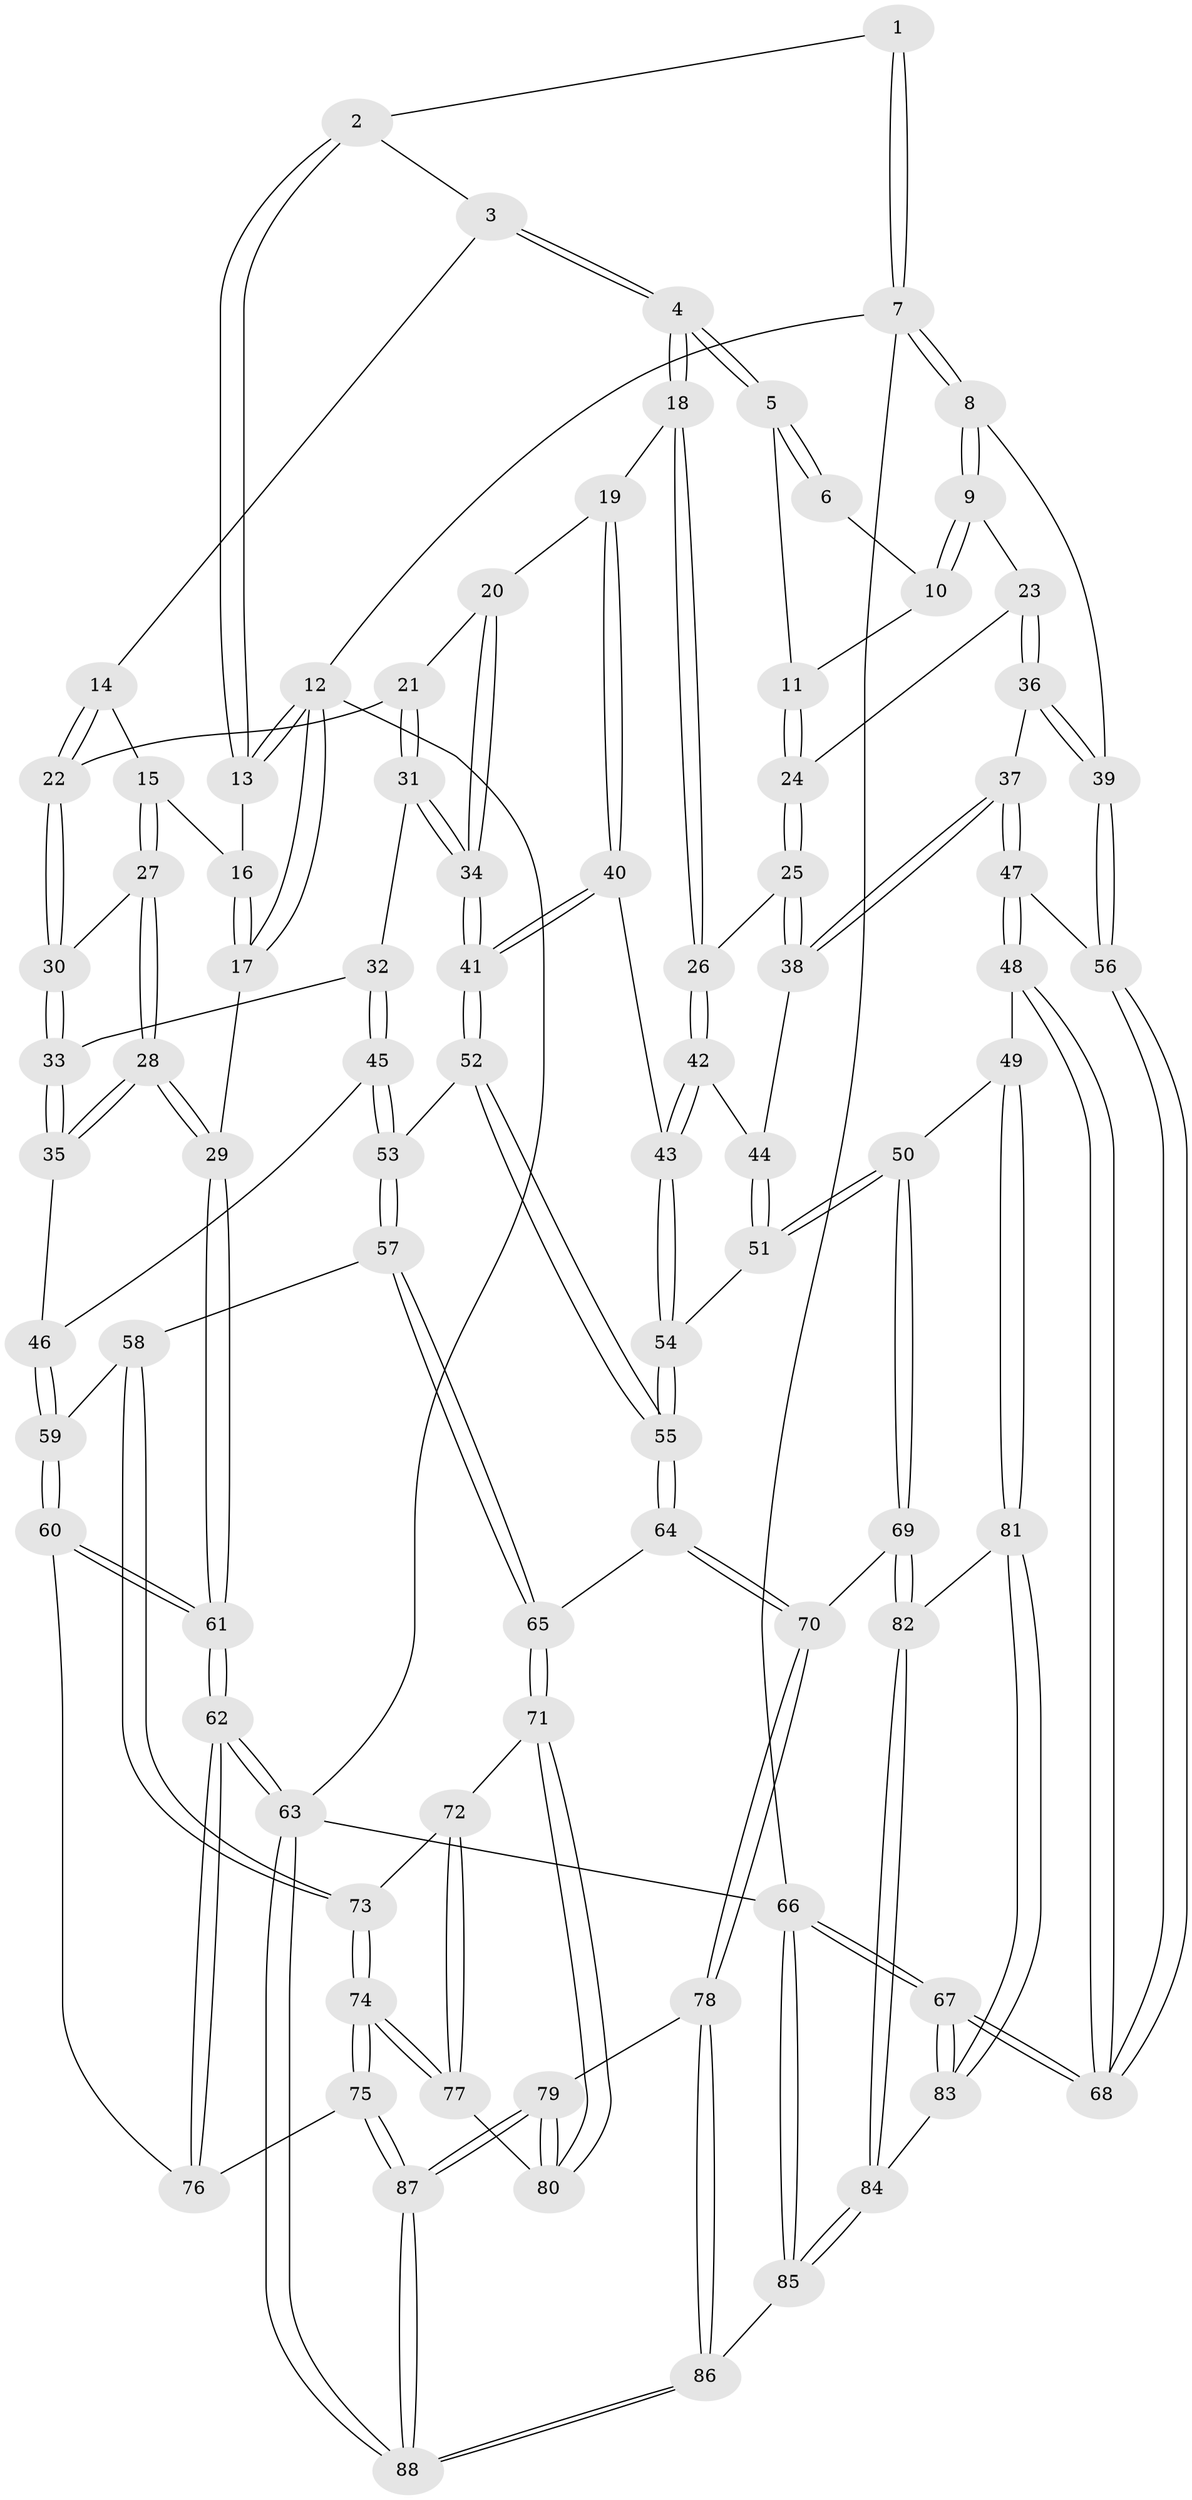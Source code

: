 // coarse degree distribution, {4: 0.6136363636363636, 3: 0.3409090909090909, 6: 0.022727272727272728, 5: 0.022727272727272728}
// Generated by graph-tools (version 1.1) at 2025/38/03/04/25 23:38:35]
// undirected, 88 vertices, 217 edges
graph export_dot {
  node [color=gray90,style=filled];
  1 [pos="+0.9089849111941216+0"];
  2 [pos="+0.3935988325972793+0"];
  3 [pos="+0.40584861394512894+0"];
  4 [pos="+0.645618843773475+0.15787059851152935"];
  5 [pos="+0.7188042582897316+0.12399706957636797"];
  6 [pos="+0.8672225290748955+0"];
  7 [pos="+1+0"];
  8 [pos="+1+0.2198180123654133"];
  9 [pos="+1+0.21817028306831812"];
  10 [pos="+0.9160550691451763+0.0781398890986576"];
  11 [pos="+0.822707084827582+0.16912872301718626"];
  12 [pos="+0+0"];
  13 [pos="+0+0"];
  14 [pos="+0.38681208283270524+0"];
  15 [pos="+0.20101181368427415+0.16631961873499693"];
  16 [pos="+0.15963496987162484+0.13793187540538698"];
  17 [pos="+0+0.13264927621976313"];
  18 [pos="+0.6398548230988236+0.24769997020068182"];
  19 [pos="+0.6297852011356692+0.2536975014190753"];
  20 [pos="+0.4896859457925297+0.27540406042427334"];
  21 [pos="+0.39635303544756695+0.2084364525704336"];
  22 [pos="+0.3878206889769648+0.19780368015478647"];
  23 [pos="+0.9742937017323514+0.2469022942766811"];
  24 [pos="+0.8775714348322264+0.24761793913234384"];
  25 [pos="+0.7889899112278211+0.3244734542534326"];
  26 [pos="+0.6911835796283763+0.30177747042469555"];
  27 [pos="+0.17785270855390042+0.24488600857186324"];
  28 [pos="+0+0.3792583311695428"];
  29 [pos="+0+0.3686055829954301"];
  30 [pos="+0.29501487237754964+0.28463027346271"];
  31 [pos="+0.4014902676251557+0.4115686896646502"];
  32 [pos="+0.3304362294867118+0.3757922634080397"];
  33 [pos="+0.30618474277828056+0.33390422028087985"];
  34 [pos="+0.4281592216130582+0.43470621450554797"];
  35 [pos="+0.05487389148553714+0.42362122295791327"];
  36 [pos="+0.9220885892824595+0.42070364743433997"];
  37 [pos="+0.8845161328844372+0.4447935491843831"];
  38 [pos="+0.8366881069479938+0.4186112169721323"];
  39 [pos="+1+0.4574618125804263"];
  40 [pos="+0.5281493631172388+0.42601615172704466"];
  41 [pos="+0.44296619548780036+0.46390526280246763"];
  42 [pos="+0.6684004946740658+0.45449601944149093"];
  43 [pos="+0.6653118460000962+0.45918943257700556"];
  44 [pos="+0.7910263189995802+0.44651623126961065"];
  45 [pos="+0.19930497078263387+0.4640083281402382"];
  46 [pos="+0.07413992773940621+0.4379037781865255"];
  47 [pos="+0.8890268012553225+0.48859086074328545"];
  48 [pos="+0.8706210205310241+0.6432954342183325"];
  49 [pos="+0.8116159447521913+0.6613939381121445"];
  50 [pos="+0.800219393386685+0.6614837435001313"];
  51 [pos="+0.7371482338908021+0.5915969336721839"];
  52 [pos="+0.4330850285678058+0.5330453430339965"];
  53 [pos="+0.32172601713498317+0.5600399276590656"];
  54 [pos="+0.6687430038011676+0.5466042095127736"];
  55 [pos="+0.49415898193957286+0.6140715235571265"];
  56 [pos="+1+0.5492801701549407"];
  57 [pos="+0.2415004513262737+0.669201059446766"];
  58 [pos="+0.22130728714674122+0.6768732320677924"];
  59 [pos="+0.17219116723866418+0.67550476520194"];
  60 [pos="+0.16701375762579584+0.6797855283644446"];
  61 [pos="+0+0.7579349158454921"];
  62 [pos="+0+0.8207385336095023"];
  63 [pos="+0+1"];
  64 [pos="+0.4960957416228484+0.6375595606741561"];
  65 [pos="+0.35725627070165633+0.7418134830058907"];
  66 [pos="+1+1"];
  67 [pos="+1+1"];
  68 [pos="+1+0.751231837503051"];
  69 [pos="+0.6762473961814929+0.7725765618904451"];
  70 [pos="+0.5760031726049009+0.7768132480952328"];
  71 [pos="+0.35738792474040915+0.7662525123382234"];
  72 [pos="+0.26928055541361423+0.7853256152217414"];
  73 [pos="+0.2429150541237914+0.7665279520767971"];
  74 [pos="+0.19421207293565868+0.9078297442997048"];
  75 [pos="+0.18211076087944006+0.9186235868749325"];
  76 [pos="+0.13321587352714054+0.881993517769082"];
  77 [pos="+0.30109427007241435+0.852552399241757"];
  78 [pos="+0.5120290964516196+0.8842218078537335"];
  79 [pos="+0.4072735551123389+0.8693603271036479"];
  80 [pos="+0.3710582627501765+0.8407446232190146"];
  81 [pos="+0.8585896004077543+0.8696153641814882"];
  82 [pos="+0.745878055351875+0.8925032712030061"];
  83 [pos="+0.9223479253296952+0.8987115414445194"];
  84 [pos="+0.718442494887143+1"];
  85 [pos="+0.6564740201166364+1"];
  86 [pos="+0.5940265630728128+1"];
  87 [pos="+0.23249010757261865+1"];
  88 [pos="+0.2343706726845865+1"];
  1 -- 2;
  1 -- 7;
  1 -- 7;
  2 -- 3;
  2 -- 13;
  2 -- 13;
  3 -- 4;
  3 -- 4;
  3 -- 14;
  4 -- 5;
  4 -- 5;
  4 -- 18;
  4 -- 18;
  5 -- 6;
  5 -- 6;
  5 -- 11;
  6 -- 10;
  7 -- 8;
  7 -- 8;
  7 -- 12;
  7 -- 66;
  8 -- 9;
  8 -- 9;
  8 -- 39;
  9 -- 10;
  9 -- 10;
  9 -- 23;
  10 -- 11;
  11 -- 24;
  11 -- 24;
  12 -- 13;
  12 -- 13;
  12 -- 17;
  12 -- 17;
  12 -- 63;
  13 -- 16;
  14 -- 15;
  14 -- 22;
  14 -- 22;
  15 -- 16;
  15 -- 27;
  15 -- 27;
  16 -- 17;
  16 -- 17;
  17 -- 29;
  18 -- 19;
  18 -- 26;
  18 -- 26;
  19 -- 20;
  19 -- 40;
  19 -- 40;
  20 -- 21;
  20 -- 34;
  20 -- 34;
  21 -- 22;
  21 -- 31;
  21 -- 31;
  22 -- 30;
  22 -- 30;
  23 -- 24;
  23 -- 36;
  23 -- 36;
  24 -- 25;
  24 -- 25;
  25 -- 26;
  25 -- 38;
  25 -- 38;
  26 -- 42;
  26 -- 42;
  27 -- 28;
  27 -- 28;
  27 -- 30;
  28 -- 29;
  28 -- 29;
  28 -- 35;
  28 -- 35;
  29 -- 61;
  29 -- 61;
  30 -- 33;
  30 -- 33;
  31 -- 32;
  31 -- 34;
  31 -- 34;
  32 -- 33;
  32 -- 45;
  32 -- 45;
  33 -- 35;
  33 -- 35;
  34 -- 41;
  34 -- 41;
  35 -- 46;
  36 -- 37;
  36 -- 39;
  36 -- 39;
  37 -- 38;
  37 -- 38;
  37 -- 47;
  37 -- 47;
  38 -- 44;
  39 -- 56;
  39 -- 56;
  40 -- 41;
  40 -- 41;
  40 -- 43;
  41 -- 52;
  41 -- 52;
  42 -- 43;
  42 -- 43;
  42 -- 44;
  43 -- 54;
  43 -- 54;
  44 -- 51;
  44 -- 51;
  45 -- 46;
  45 -- 53;
  45 -- 53;
  46 -- 59;
  46 -- 59;
  47 -- 48;
  47 -- 48;
  47 -- 56;
  48 -- 49;
  48 -- 68;
  48 -- 68;
  49 -- 50;
  49 -- 81;
  49 -- 81;
  50 -- 51;
  50 -- 51;
  50 -- 69;
  50 -- 69;
  51 -- 54;
  52 -- 53;
  52 -- 55;
  52 -- 55;
  53 -- 57;
  53 -- 57;
  54 -- 55;
  54 -- 55;
  55 -- 64;
  55 -- 64;
  56 -- 68;
  56 -- 68;
  57 -- 58;
  57 -- 65;
  57 -- 65;
  58 -- 59;
  58 -- 73;
  58 -- 73;
  59 -- 60;
  59 -- 60;
  60 -- 61;
  60 -- 61;
  60 -- 76;
  61 -- 62;
  61 -- 62;
  62 -- 63;
  62 -- 63;
  62 -- 76;
  62 -- 76;
  63 -- 88;
  63 -- 88;
  63 -- 66;
  64 -- 65;
  64 -- 70;
  64 -- 70;
  65 -- 71;
  65 -- 71;
  66 -- 67;
  66 -- 67;
  66 -- 85;
  66 -- 85;
  67 -- 68;
  67 -- 68;
  67 -- 83;
  67 -- 83;
  69 -- 70;
  69 -- 82;
  69 -- 82;
  70 -- 78;
  70 -- 78;
  71 -- 72;
  71 -- 80;
  71 -- 80;
  72 -- 73;
  72 -- 77;
  72 -- 77;
  73 -- 74;
  73 -- 74;
  74 -- 75;
  74 -- 75;
  74 -- 77;
  74 -- 77;
  75 -- 76;
  75 -- 87;
  75 -- 87;
  77 -- 80;
  78 -- 79;
  78 -- 86;
  78 -- 86;
  79 -- 80;
  79 -- 80;
  79 -- 87;
  79 -- 87;
  81 -- 82;
  81 -- 83;
  81 -- 83;
  82 -- 84;
  82 -- 84;
  83 -- 84;
  84 -- 85;
  84 -- 85;
  85 -- 86;
  86 -- 88;
  86 -- 88;
  87 -- 88;
  87 -- 88;
}
